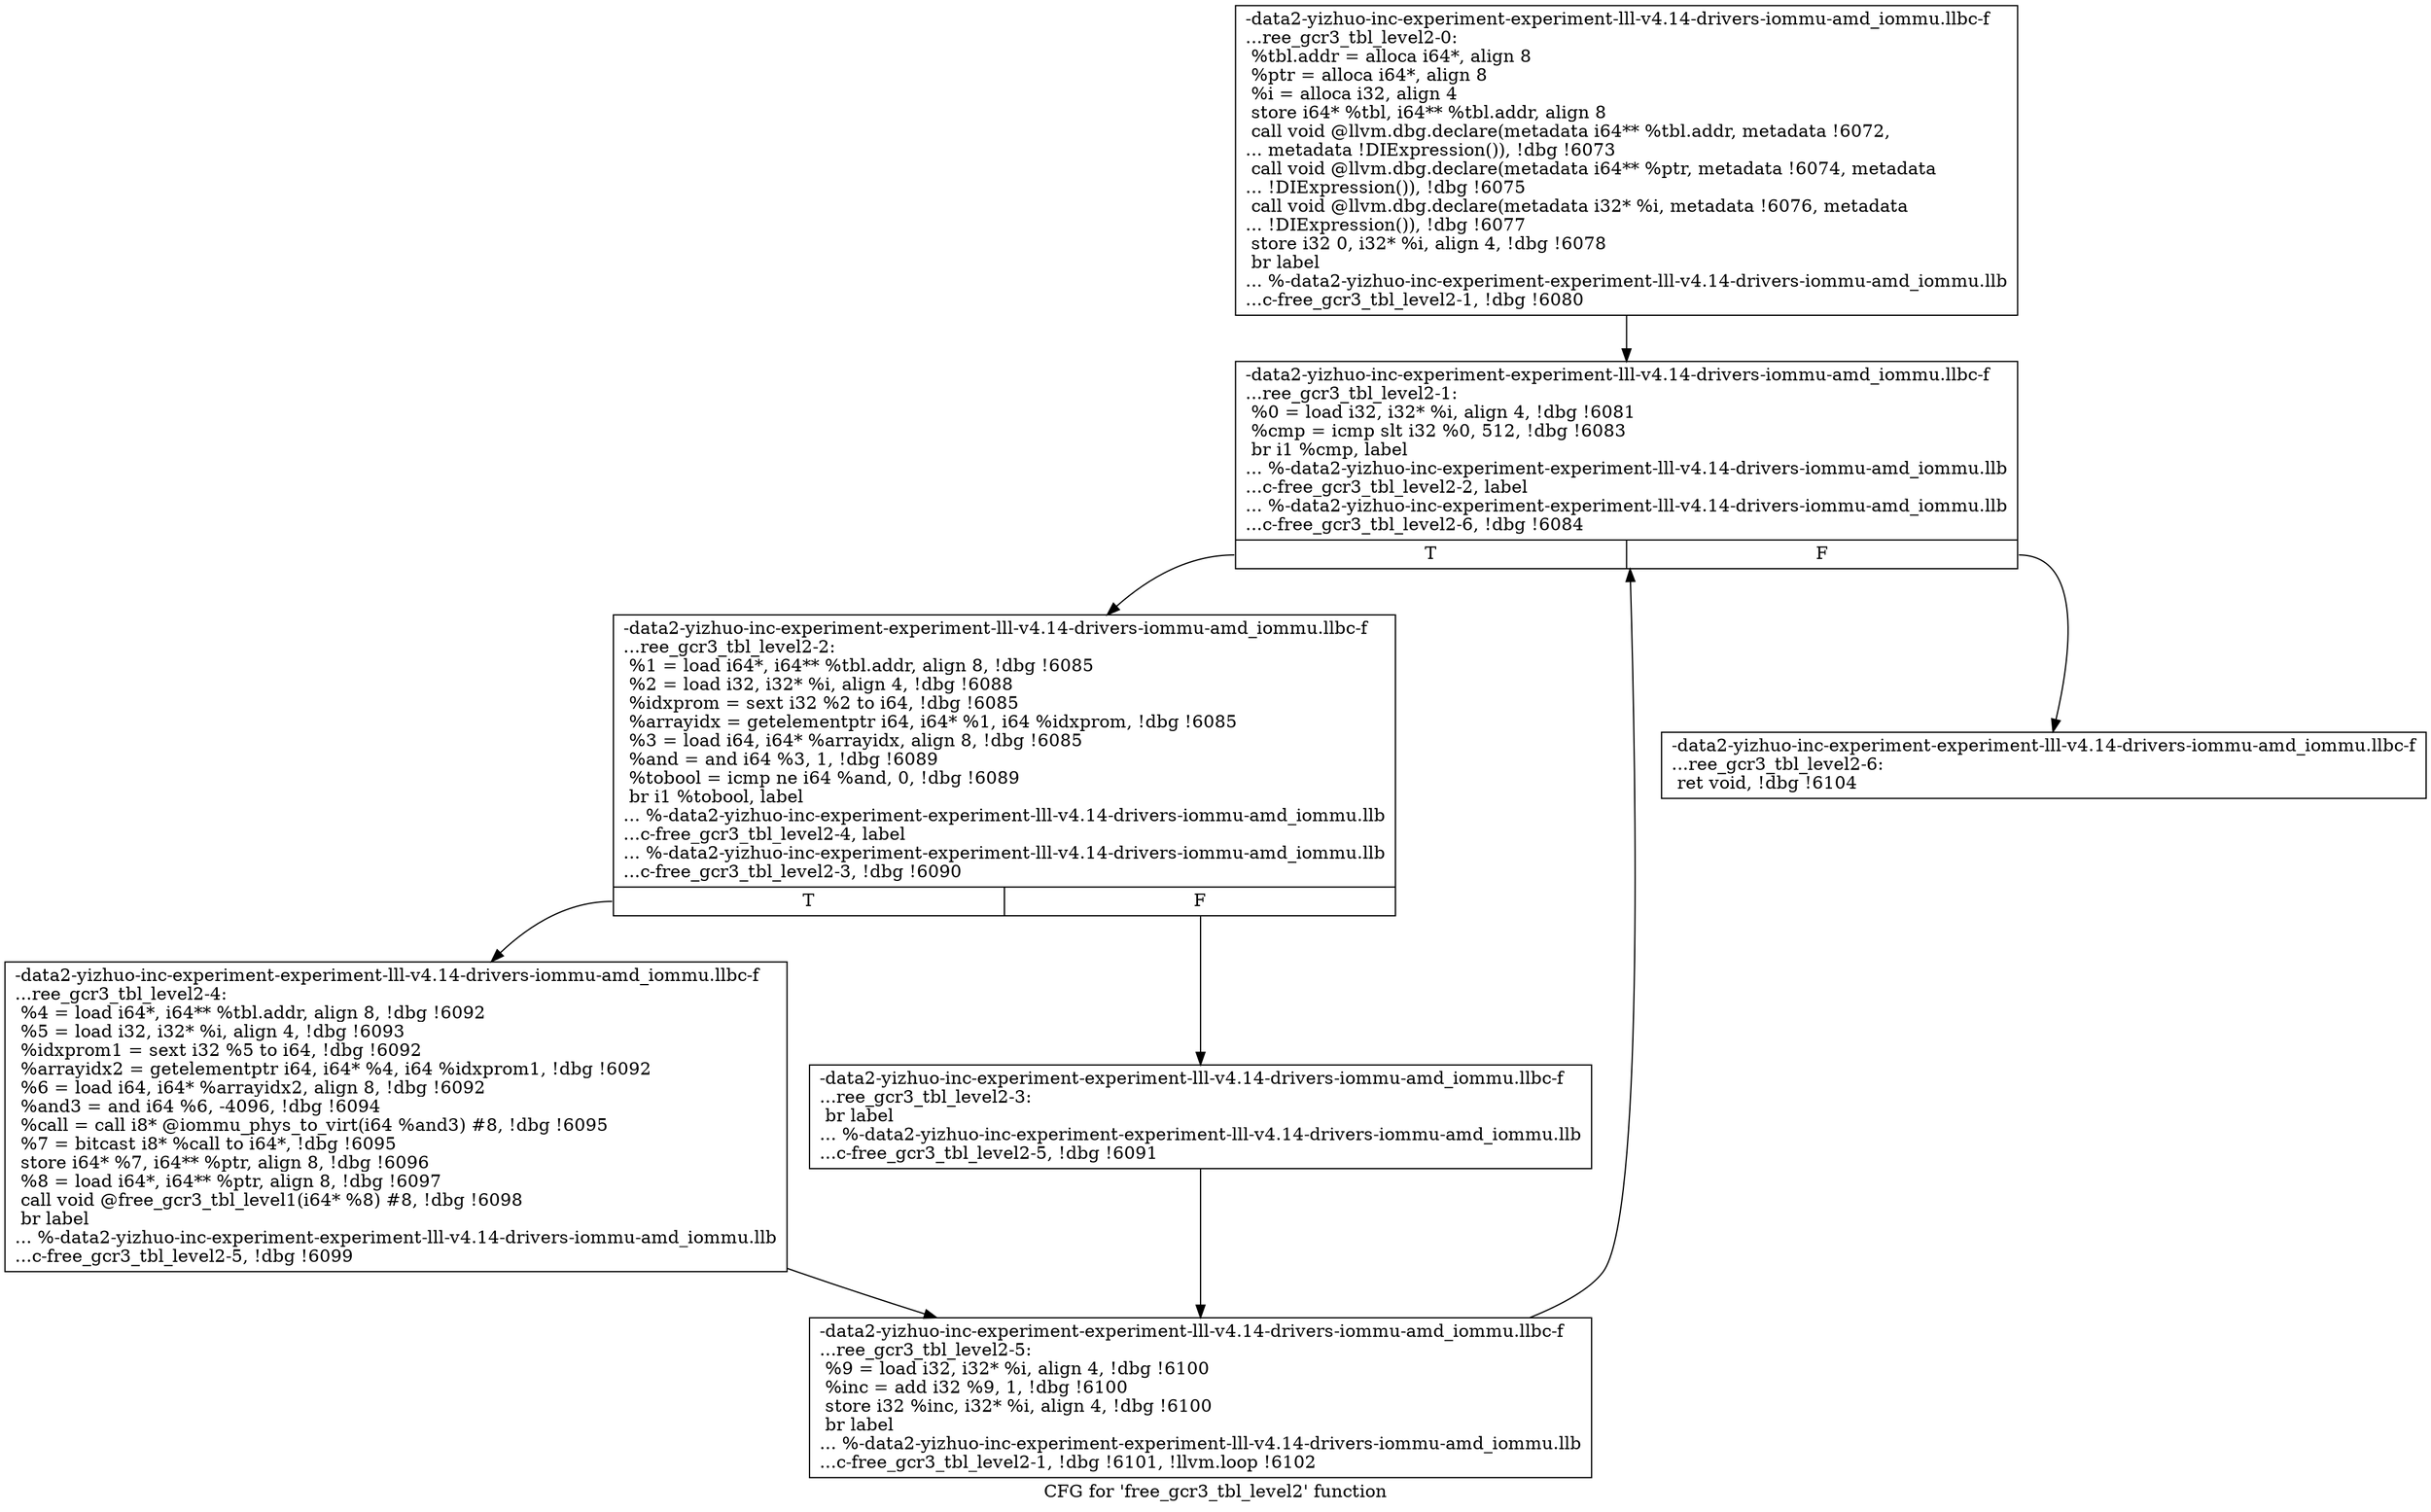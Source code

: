 digraph "CFG for 'free_gcr3_tbl_level2' function" {
	label="CFG for 'free_gcr3_tbl_level2' function";

	Node0x561b947498f0 [shape=record,label="{-data2-yizhuo-inc-experiment-experiment-lll-v4.14-drivers-iommu-amd_iommu.llbc-f\l...ree_gcr3_tbl_level2-0:\l  %tbl.addr = alloca i64*, align 8\l  %ptr = alloca i64*, align 8\l  %i = alloca i32, align 4\l  store i64* %tbl, i64** %tbl.addr, align 8\l  call void @llvm.dbg.declare(metadata i64** %tbl.addr, metadata !6072,\l... metadata !DIExpression()), !dbg !6073\l  call void @llvm.dbg.declare(metadata i64** %ptr, metadata !6074, metadata\l... !DIExpression()), !dbg !6075\l  call void @llvm.dbg.declare(metadata i32* %i, metadata !6076, metadata\l... !DIExpression()), !dbg !6077\l  store i32 0, i32* %i, align 4, !dbg !6078\l  br label\l... %-data2-yizhuo-inc-experiment-experiment-lll-v4.14-drivers-iommu-amd_iommu.llb\l...c-free_gcr3_tbl_level2-1, !dbg !6080\l}"];
	Node0x561b947498f0 -> Node0x561b9474ad00;
	Node0x561b9474ad00 [shape=record,label="{-data2-yizhuo-inc-experiment-experiment-lll-v4.14-drivers-iommu-amd_iommu.llbc-f\l...ree_gcr3_tbl_level2-1: \l  %0 = load i32, i32* %i, align 4, !dbg !6081\l  %cmp = icmp slt i32 %0, 512, !dbg !6083\l  br i1 %cmp, label\l... %-data2-yizhuo-inc-experiment-experiment-lll-v4.14-drivers-iommu-amd_iommu.llb\l...c-free_gcr3_tbl_level2-2, label\l... %-data2-yizhuo-inc-experiment-experiment-lll-v4.14-drivers-iommu-amd_iommu.llb\l...c-free_gcr3_tbl_level2-6, !dbg !6084\l|{<s0>T|<s1>F}}"];
	Node0x561b9474ad00:s0 -> Node0x561b9474dff0;
	Node0x561b9474ad00:s1 -> Node0x561b9474e6a0;
	Node0x561b9474dff0 [shape=record,label="{-data2-yizhuo-inc-experiment-experiment-lll-v4.14-drivers-iommu-amd_iommu.llbc-f\l...ree_gcr3_tbl_level2-2: \l  %1 = load i64*, i64** %tbl.addr, align 8, !dbg !6085\l  %2 = load i32, i32* %i, align 4, !dbg !6088\l  %idxprom = sext i32 %2 to i64, !dbg !6085\l  %arrayidx = getelementptr i64, i64* %1, i64 %idxprom, !dbg !6085\l  %3 = load i64, i64* %arrayidx, align 8, !dbg !6085\l  %and = and i64 %3, 1, !dbg !6089\l  %tobool = icmp ne i64 %and, 0, !dbg !6089\l  br i1 %tobool, label\l... %-data2-yizhuo-inc-experiment-experiment-lll-v4.14-drivers-iommu-amd_iommu.llb\l...c-free_gcr3_tbl_level2-4, label\l... %-data2-yizhuo-inc-experiment-experiment-lll-v4.14-drivers-iommu-amd_iommu.llb\l...c-free_gcr3_tbl_level2-3, !dbg !6090\l|{<s0>T|<s1>F}}"];
	Node0x561b9474dff0:s0 -> Node0x561b9474e600;
	Node0x561b9474dff0:s1 -> Node0x561b9474e040;
	Node0x561b9474e040 [shape=record,label="{-data2-yizhuo-inc-experiment-experiment-lll-v4.14-drivers-iommu-amd_iommu.llbc-f\l...ree_gcr3_tbl_level2-3: \l  br label\l... %-data2-yizhuo-inc-experiment-experiment-lll-v4.14-drivers-iommu-amd_iommu.llb\l...c-free_gcr3_tbl_level2-5, !dbg !6091\l}"];
	Node0x561b9474e040 -> Node0x561b9474e650;
	Node0x561b9474e600 [shape=record,label="{-data2-yizhuo-inc-experiment-experiment-lll-v4.14-drivers-iommu-amd_iommu.llbc-f\l...ree_gcr3_tbl_level2-4: \l  %4 = load i64*, i64** %tbl.addr, align 8, !dbg !6092\l  %5 = load i32, i32* %i, align 4, !dbg !6093\l  %idxprom1 = sext i32 %5 to i64, !dbg !6092\l  %arrayidx2 = getelementptr i64, i64* %4, i64 %idxprom1, !dbg !6092\l  %6 = load i64, i64* %arrayidx2, align 8, !dbg !6092\l  %and3 = and i64 %6, -4096, !dbg !6094\l  %call = call i8* @iommu_phys_to_virt(i64 %and3) #8, !dbg !6095\l  %7 = bitcast i8* %call to i64*, !dbg !6095\l  store i64* %7, i64** %ptr, align 8, !dbg !6096\l  %8 = load i64*, i64** %ptr, align 8, !dbg !6097\l  call void @free_gcr3_tbl_level1(i64* %8) #8, !dbg !6098\l  br label\l... %-data2-yizhuo-inc-experiment-experiment-lll-v4.14-drivers-iommu-amd_iommu.llb\l...c-free_gcr3_tbl_level2-5, !dbg !6099\l}"];
	Node0x561b9474e600 -> Node0x561b9474e650;
	Node0x561b9474e650 [shape=record,label="{-data2-yizhuo-inc-experiment-experiment-lll-v4.14-drivers-iommu-amd_iommu.llbc-f\l...ree_gcr3_tbl_level2-5: \l  %9 = load i32, i32* %i, align 4, !dbg !6100\l  %inc = add i32 %9, 1, !dbg !6100\l  store i32 %inc, i32* %i, align 4, !dbg !6100\l  br label\l... %-data2-yizhuo-inc-experiment-experiment-lll-v4.14-drivers-iommu-amd_iommu.llb\l...c-free_gcr3_tbl_level2-1, !dbg !6101, !llvm.loop !6102\l}"];
	Node0x561b9474e650 -> Node0x561b9474ad00;
	Node0x561b9474e6a0 [shape=record,label="{-data2-yizhuo-inc-experiment-experiment-lll-v4.14-drivers-iommu-amd_iommu.llbc-f\l...ree_gcr3_tbl_level2-6: \l  ret void, !dbg !6104\l}"];
}
